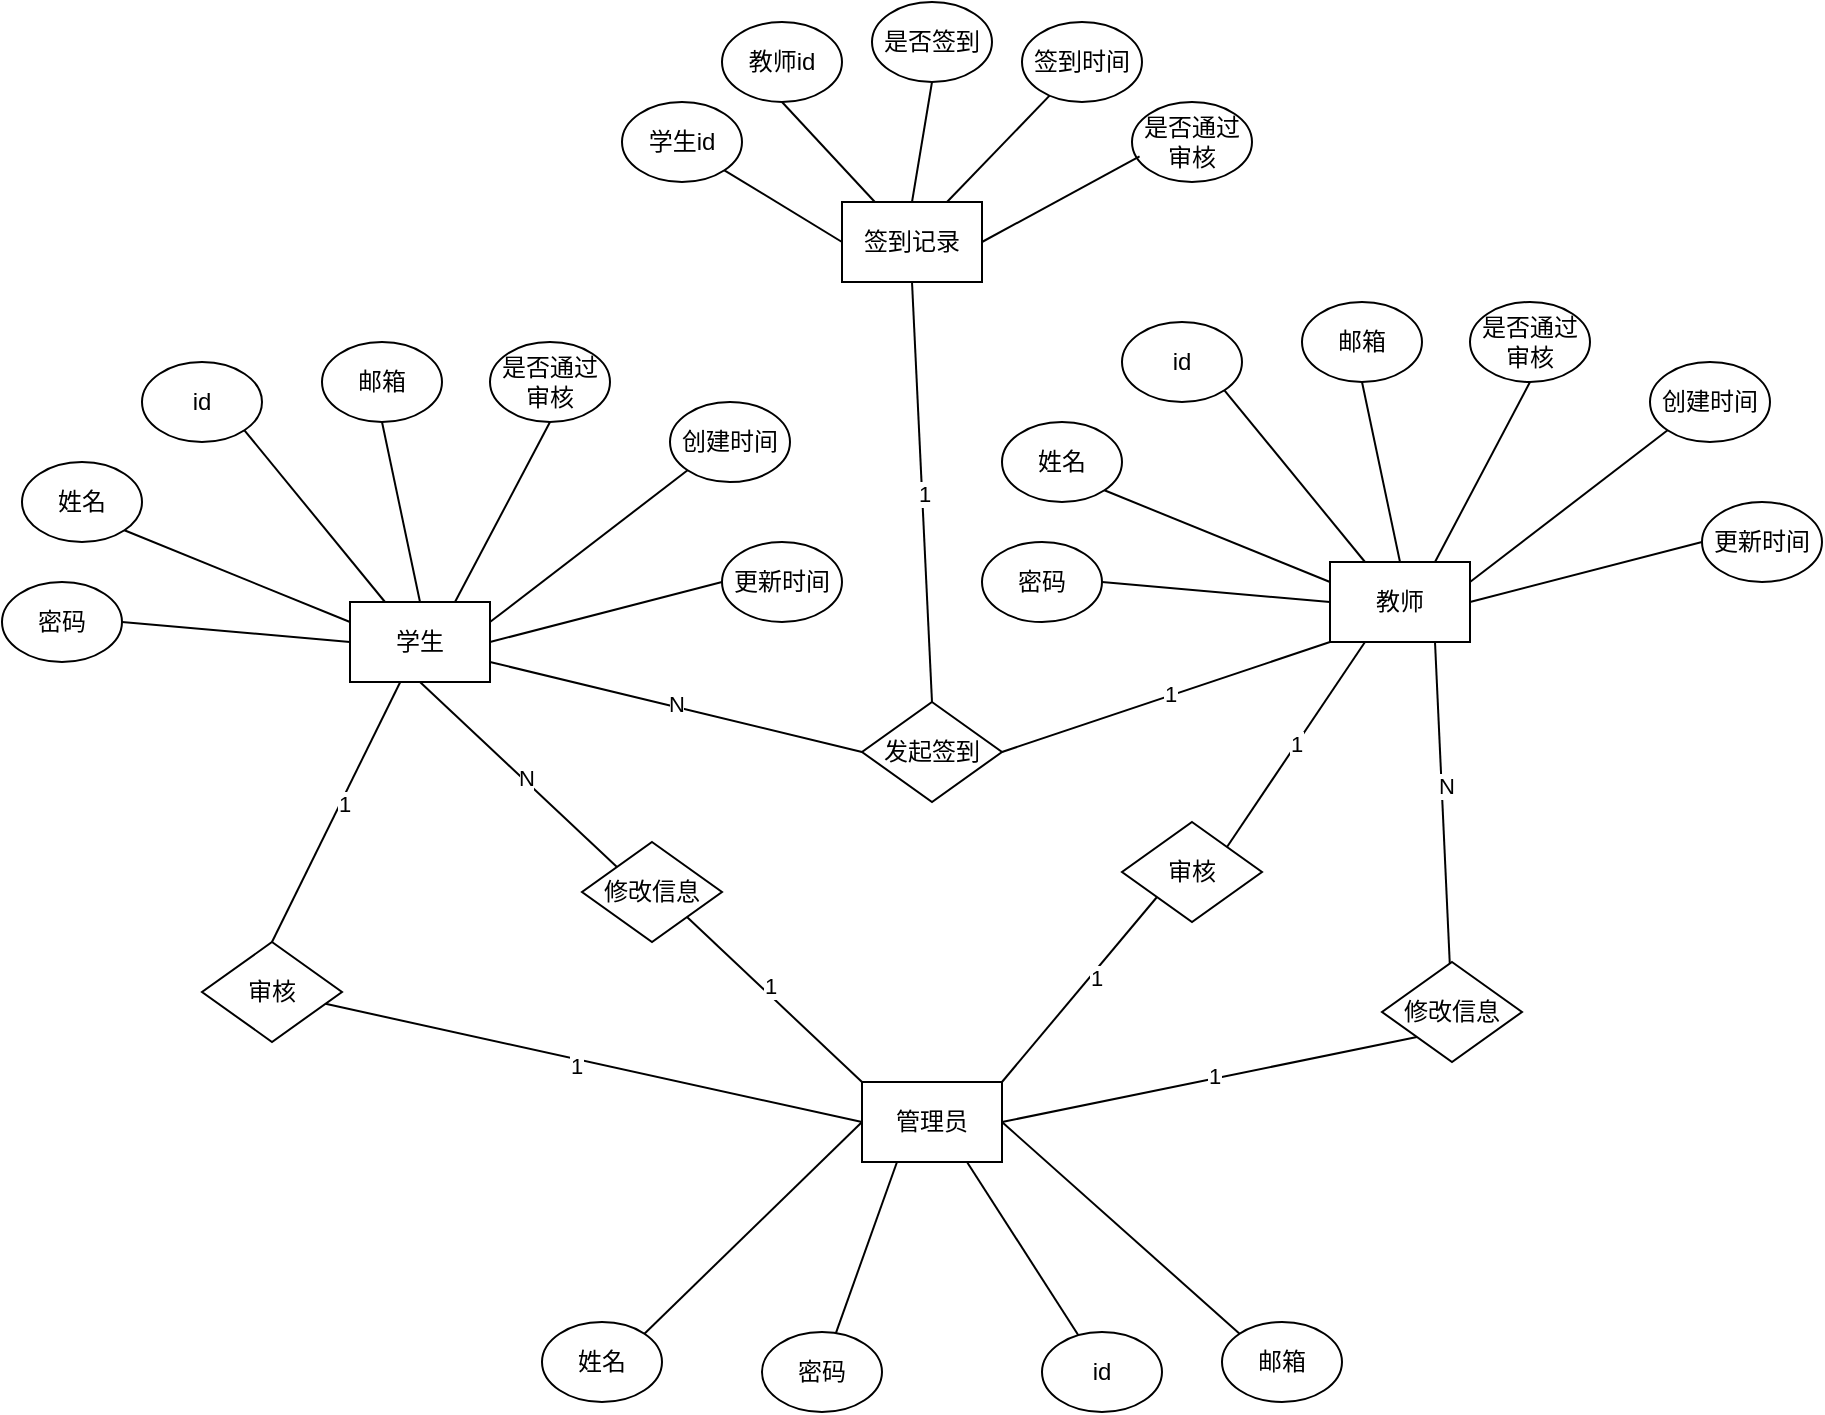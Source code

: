 <mxfile version="24.5.4" type="github">
  <diagram name="第 1 页" id="sJykEnjaN0Jk8-Dz0L-P">
    <mxGraphModel dx="1235" dy="1014" grid="1" gridSize="10" guides="1" tooltips="1" connect="1" arrows="1" fold="1" page="0" pageScale="1" pageWidth="827" pageHeight="1169" math="0" shadow="0">
      <root>
        <mxCell id="0" />
        <mxCell id="1" parent="0" />
        <mxCell id="d8VbLwfGK2NLZ984nXob-2" value="id" style="ellipse;whiteSpace=wrap;html=1;" vertex="1" parent="1">
          <mxGeometry x="120" y="80" width="60" height="40" as="geometry" />
        </mxCell>
        <mxCell id="d8VbLwfGK2NLZ984nXob-4" value="学生" style="rounded=0;whiteSpace=wrap;html=1;" vertex="1" parent="1">
          <mxGeometry x="224" y="200" width="70" height="40" as="geometry" />
        </mxCell>
        <mxCell id="d8VbLwfGK2NLZ984nXob-9" style="rounded=0;orthogonalLoop=1;jettySize=auto;html=1;exitX=1;exitY=1;exitDx=0;exitDy=0;entryX=0;entryY=0.25;entryDx=0;entryDy=0;endArrow=none;endFill=0;" edge="1" parent="1" source="d8VbLwfGK2NLZ984nXob-8" target="d8VbLwfGK2NLZ984nXob-4">
          <mxGeometry relative="1" as="geometry">
            <mxPoint x="150" y="200" as="targetPoint" />
          </mxGeometry>
        </mxCell>
        <mxCell id="d8VbLwfGK2NLZ984nXob-8" value="姓名" style="ellipse;whiteSpace=wrap;html=1;" vertex="1" parent="1">
          <mxGeometry x="60" y="130" width="60" height="40" as="geometry" />
        </mxCell>
        <mxCell id="d8VbLwfGK2NLZ984nXob-11" style="rounded=0;orthogonalLoop=1;jettySize=auto;html=1;exitX=1;exitY=0.5;exitDx=0;exitDy=0;entryX=0;entryY=0.5;entryDx=0;entryDy=0;endArrow=none;endFill=0;" edge="1" parent="1" source="d8VbLwfGK2NLZ984nXob-10" target="d8VbLwfGK2NLZ984nXob-4">
          <mxGeometry relative="1" as="geometry">
            <mxPoint x="180" y="230" as="targetPoint" />
          </mxGeometry>
        </mxCell>
        <mxCell id="d8VbLwfGK2NLZ984nXob-10" value="密码" style="ellipse;whiteSpace=wrap;html=1;" vertex="1" parent="1">
          <mxGeometry x="50" y="190" width="60" height="40" as="geometry" />
        </mxCell>
        <mxCell id="d8VbLwfGK2NLZ984nXob-15" style="rounded=0;orthogonalLoop=1;jettySize=auto;html=1;exitX=1;exitY=1;exitDx=0;exitDy=0;entryX=0.25;entryY=0;entryDx=0;entryDy=0;endArrow=none;endFill=0;" edge="1" parent="1" source="d8VbLwfGK2NLZ984nXob-2" target="d8VbLwfGK2NLZ984nXob-4">
          <mxGeometry relative="1" as="geometry">
            <mxPoint x="270" y="120" as="targetPoint" />
          </mxGeometry>
        </mxCell>
        <mxCell id="d8VbLwfGK2NLZ984nXob-17" style="rounded=0;orthogonalLoop=1;jettySize=auto;html=1;exitX=0.5;exitY=1;exitDx=0;exitDy=0;entryX=0.5;entryY=0;entryDx=0;entryDy=0;endArrow=none;endFill=0;" edge="1" parent="1" source="d8VbLwfGK2NLZ984nXob-16" target="d8VbLwfGK2NLZ984nXob-4">
          <mxGeometry relative="1" as="geometry" />
        </mxCell>
        <mxCell id="d8VbLwfGK2NLZ984nXob-16" value="邮箱" style="ellipse;whiteSpace=wrap;html=1;" vertex="1" parent="1">
          <mxGeometry x="210" y="70" width="60" height="40" as="geometry" />
        </mxCell>
        <mxCell id="d8VbLwfGK2NLZ984nXob-20" style="rounded=0;orthogonalLoop=1;jettySize=auto;html=1;exitX=0.5;exitY=1;exitDx=0;exitDy=0;entryX=0.75;entryY=0;entryDx=0;entryDy=0;endArrow=none;endFill=0;" edge="1" parent="1" source="d8VbLwfGK2NLZ984nXob-19" target="d8VbLwfGK2NLZ984nXob-4">
          <mxGeometry relative="1" as="geometry" />
        </mxCell>
        <mxCell id="d8VbLwfGK2NLZ984nXob-19" value="是否通过审核" style="ellipse;whiteSpace=wrap;html=1;" vertex="1" parent="1">
          <mxGeometry x="294" y="70" width="60" height="40" as="geometry" />
        </mxCell>
        <mxCell id="d8VbLwfGK2NLZ984nXob-24" style="rounded=0;orthogonalLoop=1;jettySize=auto;html=1;exitX=0;exitY=1;exitDx=0;exitDy=0;entryX=1;entryY=0.25;entryDx=0;entryDy=0;endArrow=none;endFill=0;" edge="1" parent="1" source="d8VbLwfGK2NLZ984nXob-21" target="d8VbLwfGK2NLZ984nXob-4">
          <mxGeometry relative="1" as="geometry" />
        </mxCell>
        <mxCell id="d8VbLwfGK2NLZ984nXob-21" value="创建时间" style="ellipse;whiteSpace=wrap;html=1;" vertex="1" parent="1">
          <mxGeometry x="384" y="100" width="60" height="40" as="geometry" />
        </mxCell>
        <mxCell id="d8VbLwfGK2NLZ984nXob-25" style="rounded=0;orthogonalLoop=1;jettySize=auto;html=1;exitX=0;exitY=0.5;exitDx=0;exitDy=0;entryX=1;entryY=0.5;entryDx=0;entryDy=0;endArrow=none;endFill=0;" edge="1" parent="1" source="d8VbLwfGK2NLZ984nXob-23" target="d8VbLwfGK2NLZ984nXob-4">
          <mxGeometry relative="1" as="geometry" />
        </mxCell>
        <mxCell id="d8VbLwfGK2NLZ984nXob-23" value="更新时间" style="ellipse;whiteSpace=wrap;html=1;" vertex="1" parent="1">
          <mxGeometry x="410" y="170" width="60" height="40" as="geometry" />
        </mxCell>
        <mxCell id="d8VbLwfGK2NLZ984nXob-88" style="rounded=0;orthogonalLoop=1;jettySize=auto;html=1;exitX=0;exitY=0;exitDx=0;exitDy=0;entryX=0.5;entryY=1;entryDx=0;entryDy=0;endArrow=none;endFill=0;" edge="1" parent="1" source="d8VbLwfGK2NLZ984nXob-26" target="d8VbLwfGK2NLZ984nXob-4">
          <mxGeometry relative="1" as="geometry" />
        </mxCell>
        <mxCell id="d8VbLwfGK2NLZ984nXob-89" value="N" style="edgeLabel;html=1;align=center;verticalAlign=middle;resizable=0;points=[];" vertex="1" connectable="0" parent="d8VbLwfGK2NLZ984nXob-88">
          <mxGeometry x="-0.055" y="-1" relative="1" as="geometry">
            <mxPoint as="offset" />
          </mxGeometry>
        </mxCell>
        <mxCell id="d8VbLwfGK2NLZ984nXob-26" value="修改信息" style="rhombus;whiteSpace=wrap;html=1;" vertex="1" parent="1">
          <mxGeometry x="340" y="320" width="70" height="50" as="geometry" />
        </mxCell>
        <mxCell id="d8VbLwfGK2NLZ984nXob-41" value="id" style="ellipse;whiteSpace=wrap;html=1;" vertex="1" parent="1">
          <mxGeometry x="610" y="60" width="60" height="40" as="geometry" />
        </mxCell>
        <mxCell id="d8VbLwfGK2NLZ984nXob-104" style="rounded=0;orthogonalLoop=1;jettySize=auto;html=1;exitX=0;exitY=1;exitDx=0;exitDy=0;entryX=1;entryY=0.5;entryDx=0;entryDy=0;endArrow=none;endFill=0;" edge="1" parent="1" source="d8VbLwfGK2NLZ984nXob-42" target="d8VbLwfGK2NLZ984nXob-102">
          <mxGeometry relative="1" as="geometry" />
        </mxCell>
        <mxCell id="d8VbLwfGK2NLZ984nXob-105" value="1" style="edgeLabel;html=1;align=center;verticalAlign=middle;resizable=0;points=[];" vertex="1" connectable="0" parent="d8VbLwfGK2NLZ984nXob-104">
          <mxGeometry x="-0.029" y="-1" relative="1" as="geometry">
            <mxPoint as="offset" />
          </mxGeometry>
        </mxCell>
        <mxCell id="d8VbLwfGK2NLZ984nXob-42" value="教师" style="rounded=0;whiteSpace=wrap;html=1;" vertex="1" parent="1">
          <mxGeometry x="714" y="180" width="70" height="40" as="geometry" />
        </mxCell>
        <mxCell id="d8VbLwfGK2NLZ984nXob-43" style="rounded=0;orthogonalLoop=1;jettySize=auto;html=1;exitX=1;exitY=1;exitDx=0;exitDy=0;entryX=0;entryY=0.25;entryDx=0;entryDy=0;endArrow=none;endFill=0;" edge="1" parent="1" source="d8VbLwfGK2NLZ984nXob-44" target="d8VbLwfGK2NLZ984nXob-42">
          <mxGeometry relative="1" as="geometry">
            <mxPoint x="640" y="180" as="targetPoint" />
          </mxGeometry>
        </mxCell>
        <mxCell id="d8VbLwfGK2NLZ984nXob-44" value="姓名" style="ellipse;whiteSpace=wrap;html=1;" vertex="1" parent="1">
          <mxGeometry x="550" y="110" width="60" height="40" as="geometry" />
        </mxCell>
        <mxCell id="d8VbLwfGK2NLZ984nXob-45" style="rounded=0;orthogonalLoop=1;jettySize=auto;html=1;exitX=1;exitY=0.5;exitDx=0;exitDy=0;entryX=0;entryY=0.5;entryDx=0;entryDy=0;endArrow=none;endFill=0;" edge="1" parent="1" source="d8VbLwfGK2NLZ984nXob-46" target="d8VbLwfGK2NLZ984nXob-42">
          <mxGeometry relative="1" as="geometry">
            <mxPoint x="670" y="210" as="targetPoint" />
          </mxGeometry>
        </mxCell>
        <mxCell id="d8VbLwfGK2NLZ984nXob-46" value="密码" style="ellipse;whiteSpace=wrap;html=1;" vertex="1" parent="1">
          <mxGeometry x="540" y="170" width="60" height="40" as="geometry" />
        </mxCell>
        <mxCell id="d8VbLwfGK2NLZ984nXob-47" style="rounded=0;orthogonalLoop=1;jettySize=auto;html=1;exitX=1;exitY=1;exitDx=0;exitDy=0;entryX=0.25;entryY=0;entryDx=0;entryDy=0;endArrow=none;endFill=0;" edge="1" parent="1" source="d8VbLwfGK2NLZ984nXob-41" target="d8VbLwfGK2NLZ984nXob-42">
          <mxGeometry relative="1" as="geometry">
            <mxPoint x="760" y="100" as="targetPoint" />
          </mxGeometry>
        </mxCell>
        <mxCell id="d8VbLwfGK2NLZ984nXob-48" style="rounded=0;orthogonalLoop=1;jettySize=auto;html=1;exitX=0.5;exitY=1;exitDx=0;exitDy=0;entryX=0.5;entryY=0;entryDx=0;entryDy=0;endArrow=none;endFill=0;" edge="1" parent="1" source="d8VbLwfGK2NLZ984nXob-49" target="d8VbLwfGK2NLZ984nXob-42">
          <mxGeometry relative="1" as="geometry" />
        </mxCell>
        <mxCell id="d8VbLwfGK2NLZ984nXob-49" value="邮箱" style="ellipse;whiteSpace=wrap;html=1;" vertex="1" parent="1">
          <mxGeometry x="700" y="50" width="60" height="40" as="geometry" />
        </mxCell>
        <mxCell id="d8VbLwfGK2NLZ984nXob-50" style="rounded=0;orthogonalLoop=1;jettySize=auto;html=1;exitX=0.5;exitY=1;exitDx=0;exitDy=0;entryX=0.75;entryY=0;entryDx=0;entryDy=0;endArrow=none;endFill=0;" edge="1" parent="1" source="d8VbLwfGK2NLZ984nXob-51" target="d8VbLwfGK2NLZ984nXob-42">
          <mxGeometry relative="1" as="geometry" />
        </mxCell>
        <mxCell id="d8VbLwfGK2NLZ984nXob-51" value="是否通过审核" style="ellipse;whiteSpace=wrap;html=1;" vertex="1" parent="1">
          <mxGeometry x="784" y="50" width="60" height="40" as="geometry" />
        </mxCell>
        <mxCell id="d8VbLwfGK2NLZ984nXob-52" style="rounded=0;orthogonalLoop=1;jettySize=auto;html=1;exitX=0;exitY=1;exitDx=0;exitDy=0;entryX=1;entryY=0.25;entryDx=0;entryDy=0;endArrow=none;endFill=0;" edge="1" parent="1" source="d8VbLwfGK2NLZ984nXob-53" target="d8VbLwfGK2NLZ984nXob-42">
          <mxGeometry relative="1" as="geometry" />
        </mxCell>
        <mxCell id="d8VbLwfGK2NLZ984nXob-53" value="创建时间" style="ellipse;whiteSpace=wrap;html=1;" vertex="1" parent="1">
          <mxGeometry x="874" y="80" width="60" height="40" as="geometry" />
        </mxCell>
        <mxCell id="d8VbLwfGK2NLZ984nXob-54" style="rounded=0;orthogonalLoop=1;jettySize=auto;html=1;exitX=0;exitY=0.5;exitDx=0;exitDy=0;entryX=1;entryY=0.5;entryDx=0;entryDy=0;endArrow=none;endFill=0;" edge="1" parent="1" source="d8VbLwfGK2NLZ984nXob-55" target="d8VbLwfGK2NLZ984nXob-42">
          <mxGeometry relative="1" as="geometry" />
        </mxCell>
        <mxCell id="d8VbLwfGK2NLZ984nXob-55" value="更新时间" style="ellipse;whiteSpace=wrap;html=1;" vertex="1" parent="1">
          <mxGeometry x="900" y="150" width="60" height="40" as="geometry" />
        </mxCell>
        <mxCell id="d8VbLwfGK2NLZ984nXob-68" value="id" style="ellipse;whiteSpace=wrap;html=1;" vertex="1" parent="1">
          <mxGeometry x="570" y="565" width="60" height="40" as="geometry" />
        </mxCell>
        <mxCell id="d8VbLwfGK2NLZ984nXob-86" style="rounded=0;orthogonalLoop=1;jettySize=auto;html=1;exitX=0;exitY=0;exitDx=0;exitDy=0;entryX=1;entryY=1;entryDx=0;entryDy=0;endArrow=none;endFill=0;" edge="1" parent="1" source="d8VbLwfGK2NLZ984nXob-69" target="d8VbLwfGK2NLZ984nXob-26">
          <mxGeometry relative="1" as="geometry" />
        </mxCell>
        <mxCell id="d8VbLwfGK2NLZ984nXob-87" value="1" style="edgeLabel;html=1;align=center;verticalAlign=middle;resizable=0;points=[];" vertex="1" connectable="0" parent="d8VbLwfGK2NLZ984nXob-86">
          <mxGeometry x="0.112" y="-3" relative="1" as="geometry">
            <mxPoint as="offset" />
          </mxGeometry>
        </mxCell>
        <mxCell id="d8VbLwfGK2NLZ984nXob-96" style="rounded=0;orthogonalLoop=1;jettySize=auto;html=1;exitX=1;exitY=0.5;exitDx=0;exitDy=0;entryX=0;entryY=1;entryDx=0;entryDy=0;endArrow=none;endFill=0;" edge="1" parent="1" source="d8VbLwfGK2NLZ984nXob-69" target="d8VbLwfGK2NLZ984nXob-95">
          <mxGeometry relative="1" as="geometry" />
        </mxCell>
        <mxCell id="d8VbLwfGK2NLZ984nXob-99" value="1" style="edgeLabel;html=1;align=center;verticalAlign=middle;resizable=0;points=[];" vertex="1" connectable="0" parent="d8VbLwfGK2NLZ984nXob-96">
          <mxGeometry x="0.023" y="1" relative="1" as="geometry">
            <mxPoint as="offset" />
          </mxGeometry>
        </mxCell>
        <mxCell id="d8VbLwfGK2NLZ984nXob-109" style="rounded=0;orthogonalLoop=1;jettySize=auto;html=1;exitX=0;exitY=0.5;exitDx=0;exitDy=0;endArrow=none;endFill=0;" edge="1" parent="1" source="d8VbLwfGK2NLZ984nXob-69" target="d8VbLwfGK2NLZ984nXob-110">
          <mxGeometry relative="1" as="geometry">
            <mxPoint x="230" y="390" as="targetPoint" />
          </mxGeometry>
        </mxCell>
        <mxCell id="d8VbLwfGK2NLZ984nXob-113" value="1" style="edgeLabel;html=1;align=center;verticalAlign=middle;resizable=0;points=[];" vertex="1" connectable="0" parent="d8VbLwfGK2NLZ984nXob-109">
          <mxGeometry x="0.065" y="3" relative="1" as="geometry">
            <mxPoint as="offset" />
          </mxGeometry>
        </mxCell>
        <mxCell id="d8VbLwfGK2NLZ984nXob-115" style="rounded=0;orthogonalLoop=1;jettySize=auto;html=1;exitX=1;exitY=0;exitDx=0;exitDy=0;entryX=0;entryY=1;entryDx=0;entryDy=0;endArrow=none;endFill=0;" edge="1" parent="1" source="d8VbLwfGK2NLZ984nXob-69" target="d8VbLwfGK2NLZ984nXob-116">
          <mxGeometry relative="1" as="geometry">
            <mxPoint x="610" y="360" as="targetPoint" />
          </mxGeometry>
        </mxCell>
        <mxCell id="d8VbLwfGK2NLZ984nXob-119" value="1" style="edgeLabel;html=1;align=center;verticalAlign=middle;resizable=0;points=[];" vertex="1" connectable="0" parent="d8VbLwfGK2NLZ984nXob-115">
          <mxGeometry x="0.157" y="-2" relative="1" as="geometry">
            <mxPoint as="offset" />
          </mxGeometry>
        </mxCell>
        <mxCell id="d8VbLwfGK2NLZ984nXob-69" value="管理员" style="rounded=0;whiteSpace=wrap;html=1;" vertex="1" parent="1">
          <mxGeometry x="480" y="440" width="70" height="40" as="geometry" />
        </mxCell>
        <mxCell id="d8VbLwfGK2NLZ984nXob-70" style="rounded=0;orthogonalLoop=1;jettySize=auto;html=1;exitX=1;exitY=0;exitDx=0;exitDy=0;entryX=0;entryY=0.5;entryDx=0;entryDy=0;endArrow=none;endFill=0;" edge="1" parent="1" source="d8VbLwfGK2NLZ984nXob-71" target="d8VbLwfGK2NLZ984nXob-69">
          <mxGeometry relative="1" as="geometry">
            <mxPoint x="394" y="420" as="targetPoint" />
          </mxGeometry>
        </mxCell>
        <mxCell id="d8VbLwfGK2NLZ984nXob-71" value="姓名" style="ellipse;whiteSpace=wrap;html=1;" vertex="1" parent="1">
          <mxGeometry x="320" y="560" width="60" height="40" as="geometry" />
        </mxCell>
        <mxCell id="d8VbLwfGK2NLZ984nXob-72" style="rounded=0;orthogonalLoop=1;jettySize=auto;html=1;entryX=0.25;entryY=1;entryDx=0;entryDy=0;endArrow=none;endFill=0;" edge="1" parent="1" source="d8VbLwfGK2NLZ984nXob-73" target="d8VbLwfGK2NLZ984nXob-69">
          <mxGeometry relative="1" as="geometry">
            <mxPoint x="424" y="450" as="targetPoint" />
          </mxGeometry>
        </mxCell>
        <mxCell id="d8VbLwfGK2NLZ984nXob-73" value="密码" style="ellipse;whiteSpace=wrap;html=1;" vertex="1" parent="1">
          <mxGeometry x="430" y="565" width="60" height="40" as="geometry" />
        </mxCell>
        <mxCell id="d8VbLwfGK2NLZ984nXob-74" style="rounded=0;orthogonalLoop=1;jettySize=auto;html=1;entryX=0.75;entryY=1;entryDx=0;entryDy=0;endArrow=none;endFill=0;" edge="1" parent="1" source="d8VbLwfGK2NLZ984nXob-68" target="d8VbLwfGK2NLZ984nXob-69">
          <mxGeometry relative="1" as="geometry">
            <mxPoint x="514" y="340" as="targetPoint" />
          </mxGeometry>
        </mxCell>
        <mxCell id="d8VbLwfGK2NLZ984nXob-75" style="rounded=0;orthogonalLoop=1;jettySize=auto;html=1;exitX=0;exitY=0;exitDx=0;exitDy=0;entryX=1;entryY=0.5;entryDx=0;entryDy=0;endArrow=none;endFill=0;" edge="1" parent="1" source="d8VbLwfGK2NLZ984nXob-76" target="d8VbLwfGK2NLZ984nXob-69">
          <mxGeometry relative="1" as="geometry" />
        </mxCell>
        <mxCell id="d8VbLwfGK2NLZ984nXob-76" value="邮箱" style="ellipse;whiteSpace=wrap;html=1;" vertex="1" parent="1">
          <mxGeometry x="660" y="560" width="60" height="40" as="geometry" />
        </mxCell>
        <mxCell id="d8VbLwfGK2NLZ984nXob-100" style="rounded=0;orthogonalLoop=1;jettySize=auto;html=1;entryX=0.75;entryY=1;entryDx=0;entryDy=0;endArrow=none;endFill=0;" edge="1" parent="1" source="d8VbLwfGK2NLZ984nXob-95" target="d8VbLwfGK2NLZ984nXob-42">
          <mxGeometry relative="1" as="geometry">
            <mxPoint x="650" y="323" as="sourcePoint" />
          </mxGeometry>
        </mxCell>
        <mxCell id="d8VbLwfGK2NLZ984nXob-101" value="N" style="edgeLabel;html=1;align=center;verticalAlign=middle;resizable=0;points=[];" vertex="1" connectable="0" parent="d8VbLwfGK2NLZ984nXob-100">
          <mxGeometry x="0.109" y="-2" relative="1" as="geometry">
            <mxPoint as="offset" />
          </mxGeometry>
        </mxCell>
        <mxCell id="d8VbLwfGK2NLZ984nXob-95" value="修改信息" style="rhombus;whiteSpace=wrap;html=1;" vertex="1" parent="1">
          <mxGeometry x="740" y="380" width="70" height="50" as="geometry" />
        </mxCell>
        <mxCell id="d8VbLwfGK2NLZ984nXob-106" style="rounded=0;orthogonalLoop=1;jettySize=auto;html=1;exitX=0;exitY=0.5;exitDx=0;exitDy=0;entryX=1;entryY=0.75;entryDx=0;entryDy=0;endArrow=none;endFill=0;" edge="1" parent="1" source="d8VbLwfGK2NLZ984nXob-102" target="d8VbLwfGK2NLZ984nXob-4">
          <mxGeometry relative="1" as="geometry" />
        </mxCell>
        <mxCell id="d8VbLwfGK2NLZ984nXob-108" value="N" style="edgeLabel;html=1;align=center;verticalAlign=middle;resizable=0;points=[];" vertex="1" connectable="0" parent="d8VbLwfGK2NLZ984nXob-106">
          <mxGeometry x="0.002" y="-2" relative="1" as="geometry">
            <mxPoint as="offset" />
          </mxGeometry>
        </mxCell>
        <mxCell id="d8VbLwfGK2NLZ984nXob-137" style="rounded=0;orthogonalLoop=1;jettySize=auto;html=1;exitX=0.5;exitY=0;exitDx=0;exitDy=0;entryX=0.5;entryY=1;entryDx=0;entryDy=0;endArrow=none;endFill=0;" edge="1" parent="1" source="d8VbLwfGK2NLZ984nXob-102" target="d8VbLwfGK2NLZ984nXob-122">
          <mxGeometry relative="1" as="geometry" />
        </mxCell>
        <mxCell id="d8VbLwfGK2NLZ984nXob-138" value="1" style="edgeLabel;html=1;align=center;verticalAlign=middle;resizable=0;points=[];" vertex="1" connectable="0" parent="d8VbLwfGK2NLZ984nXob-137">
          <mxGeometry x="-0.01" y="-1" relative="1" as="geometry">
            <mxPoint as="offset" />
          </mxGeometry>
        </mxCell>
        <mxCell id="d8VbLwfGK2NLZ984nXob-102" value="发起签到" style="rhombus;whiteSpace=wrap;html=1;" vertex="1" parent="1">
          <mxGeometry x="480" y="250" width="70" height="50" as="geometry" />
        </mxCell>
        <mxCell id="d8VbLwfGK2NLZ984nXob-111" style="rounded=0;orthogonalLoop=1;jettySize=auto;html=1;exitX=0.5;exitY=0;exitDx=0;exitDy=0;endArrow=none;endFill=0;" edge="1" parent="1" source="d8VbLwfGK2NLZ984nXob-110" target="d8VbLwfGK2NLZ984nXob-4">
          <mxGeometry relative="1" as="geometry" />
        </mxCell>
        <mxCell id="d8VbLwfGK2NLZ984nXob-114" value="1" style="edgeLabel;html=1;align=center;verticalAlign=middle;resizable=0;points=[];" vertex="1" connectable="0" parent="d8VbLwfGK2NLZ984nXob-111">
          <mxGeometry x="0.078" y="-1" relative="1" as="geometry">
            <mxPoint as="offset" />
          </mxGeometry>
        </mxCell>
        <mxCell id="d8VbLwfGK2NLZ984nXob-110" value="审核" style="rhombus;whiteSpace=wrap;html=1;" vertex="1" parent="1">
          <mxGeometry x="150" y="370" width="70" height="50" as="geometry" />
        </mxCell>
        <mxCell id="d8VbLwfGK2NLZ984nXob-117" style="rounded=0;orthogonalLoop=1;jettySize=auto;html=1;exitX=1;exitY=0;exitDx=0;exitDy=0;entryX=0.25;entryY=1;entryDx=0;entryDy=0;endArrow=none;endFill=0;" edge="1" parent="1" source="d8VbLwfGK2NLZ984nXob-116" target="d8VbLwfGK2NLZ984nXob-42">
          <mxGeometry relative="1" as="geometry" />
        </mxCell>
        <mxCell id="d8VbLwfGK2NLZ984nXob-120" value="1" style="edgeLabel;html=1;align=center;verticalAlign=middle;resizable=0;points=[];" vertex="1" connectable="0" parent="d8VbLwfGK2NLZ984nXob-117">
          <mxGeometry x="0.007" relative="1" as="geometry">
            <mxPoint as="offset" />
          </mxGeometry>
        </mxCell>
        <mxCell id="d8VbLwfGK2NLZ984nXob-116" value="审核" style="rhombus;whiteSpace=wrap;html=1;" vertex="1" parent="1">
          <mxGeometry x="610" y="310" width="70" height="50" as="geometry" />
        </mxCell>
        <mxCell id="d8VbLwfGK2NLZ984nXob-122" value="签到记录" style="rounded=0;whiteSpace=wrap;html=1;" vertex="1" parent="1">
          <mxGeometry x="470" width="70" height="40" as="geometry" />
        </mxCell>
        <mxCell id="d8VbLwfGK2NLZ984nXob-129" style="rounded=0;orthogonalLoop=1;jettySize=auto;html=1;exitX=1;exitY=1;exitDx=0;exitDy=0;endArrow=none;endFill=0;entryX=0;entryY=0.5;entryDx=0;entryDy=0;" edge="1" parent="1" source="d8VbLwfGK2NLZ984nXob-126" target="d8VbLwfGK2NLZ984nXob-122">
          <mxGeometry relative="1" as="geometry" />
        </mxCell>
        <mxCell id="d8VbLwfGK2NLZ984nXob-126" value="学生id" style="ellipse;whiteSpace=wrap;html=1;" vertex="1" parent="1">
          <mxGeometry x="360" y="-50" width="60" height="40" as="geometry" />
        </mxCell>
        <mxCell id="d8VbLwfGK2NLZ984nXob-130" style="rounded=0;orthogonalLoop=1;jettySize=auto;html=1;exitX=0.5;exitY=1;exitDx=0;exitDy=0;endArrow=none;endFill=0;" edge="1" parent="1" source="d8VbLwfGK2NLZ984nXob-127" target="d8VbLwfGK2NLZ984nXob-122">
          <mxGeometry relative="1" as="geometry" />
        </mxCell>
        <mxCell id="d8VbLwfGK2NLZ984nXob-127" value="教师id" style="ellipse;whiteSpace=wrap;html=1;" vertex="1" parent="1">
          <mxGeometry x="410" y="-90" width="60" height="40" as="geometry" />
        </mxCell>
        <mxCell id="d8VbLwfGK2NLZ984nXob-132" style="rounded=0;orthogonalLoop=1;jettySize=auto;html=1;exitX=0.5;exitY=1;exitDx=0;exitDy=0;entryX=0.5;entryY=0;entryDx=0;entryDy=0;endArrow=none;endFill=0;" edge="1" parent="1" source="d8VbLwfGK2NLZ984nXob-131" target="d8VbLwfGK2NLZ984nXob-122">
          <mxGeometry relative="1" as="geometry" />
        </mxCell>
        <mxCell id="d8VbLwfGK2NLZ984nXob-131" value="是否签到" style="ellipse;whiteSpace=wrap;html=1;" vertex="1" parent="1">
          <mxGeometry x="485" y="-100" width="60" height="40" as="geometry" />
        </mxCell>
        <mxCell id="d8VbLwfGK2NLZ984nXob-134" style="rounded=0;orthogonalLoop=1;jettySize=auto;html=1;entryX=0.75;entryY=0;entryDx=0;entryDy=0;endArrow=none;endFill=0;" edge="1" parent="1" source="d8VbLwfGK2NLZ984nXob-133" target="d8VbLwfGK2NLZ984nXob-122">
          <mxGeometry relative="1" as="geometry" />
        </mxCell>
        <mxCell id="d8VbLwfGK2NLZ984nXob-133" value="签到时间" style="ellipse;whiteSpace=wrap;html=1;" vertex="1" parent="1">
          <mxGeometry x="560" y="-90" width="60" height="40" as="geometry" />
        </mxCell>
        <mxCell id="d8VbLwfGK2NLZ984nXob-135" value="是否通过审核" style="ellipse;whiteSpace=wrap;html=1;" vertex="1" parent="1">
          <mxGeometry x="615" y="-50" width="60" height="40" as="geometry" />
        </mxCell>
        <mxCell id="d8VbLwfGK2NLZ984nXob-136" style="rounded=0;orthogonalLoop=1;jettySize=auto;html=1;exitX=1;exitY=0.5;exitDx=0;exitDy=0;entryX=0.063;entryY=0.68;entryDx=0;entryDy=0;entryPerimeter=0;endArrow=none;endFill=0;" edge="1" parent="1" source="d8VbLwfGK2NLZ984nXob-122" target="d8VbLwfGK2NLZ984nXob-135">
          <mxGeometry relative="1" as="geometry" />
        </mxCell>
      </root>
    </mxGraphModel>
  </diagram>
</mxfile>
